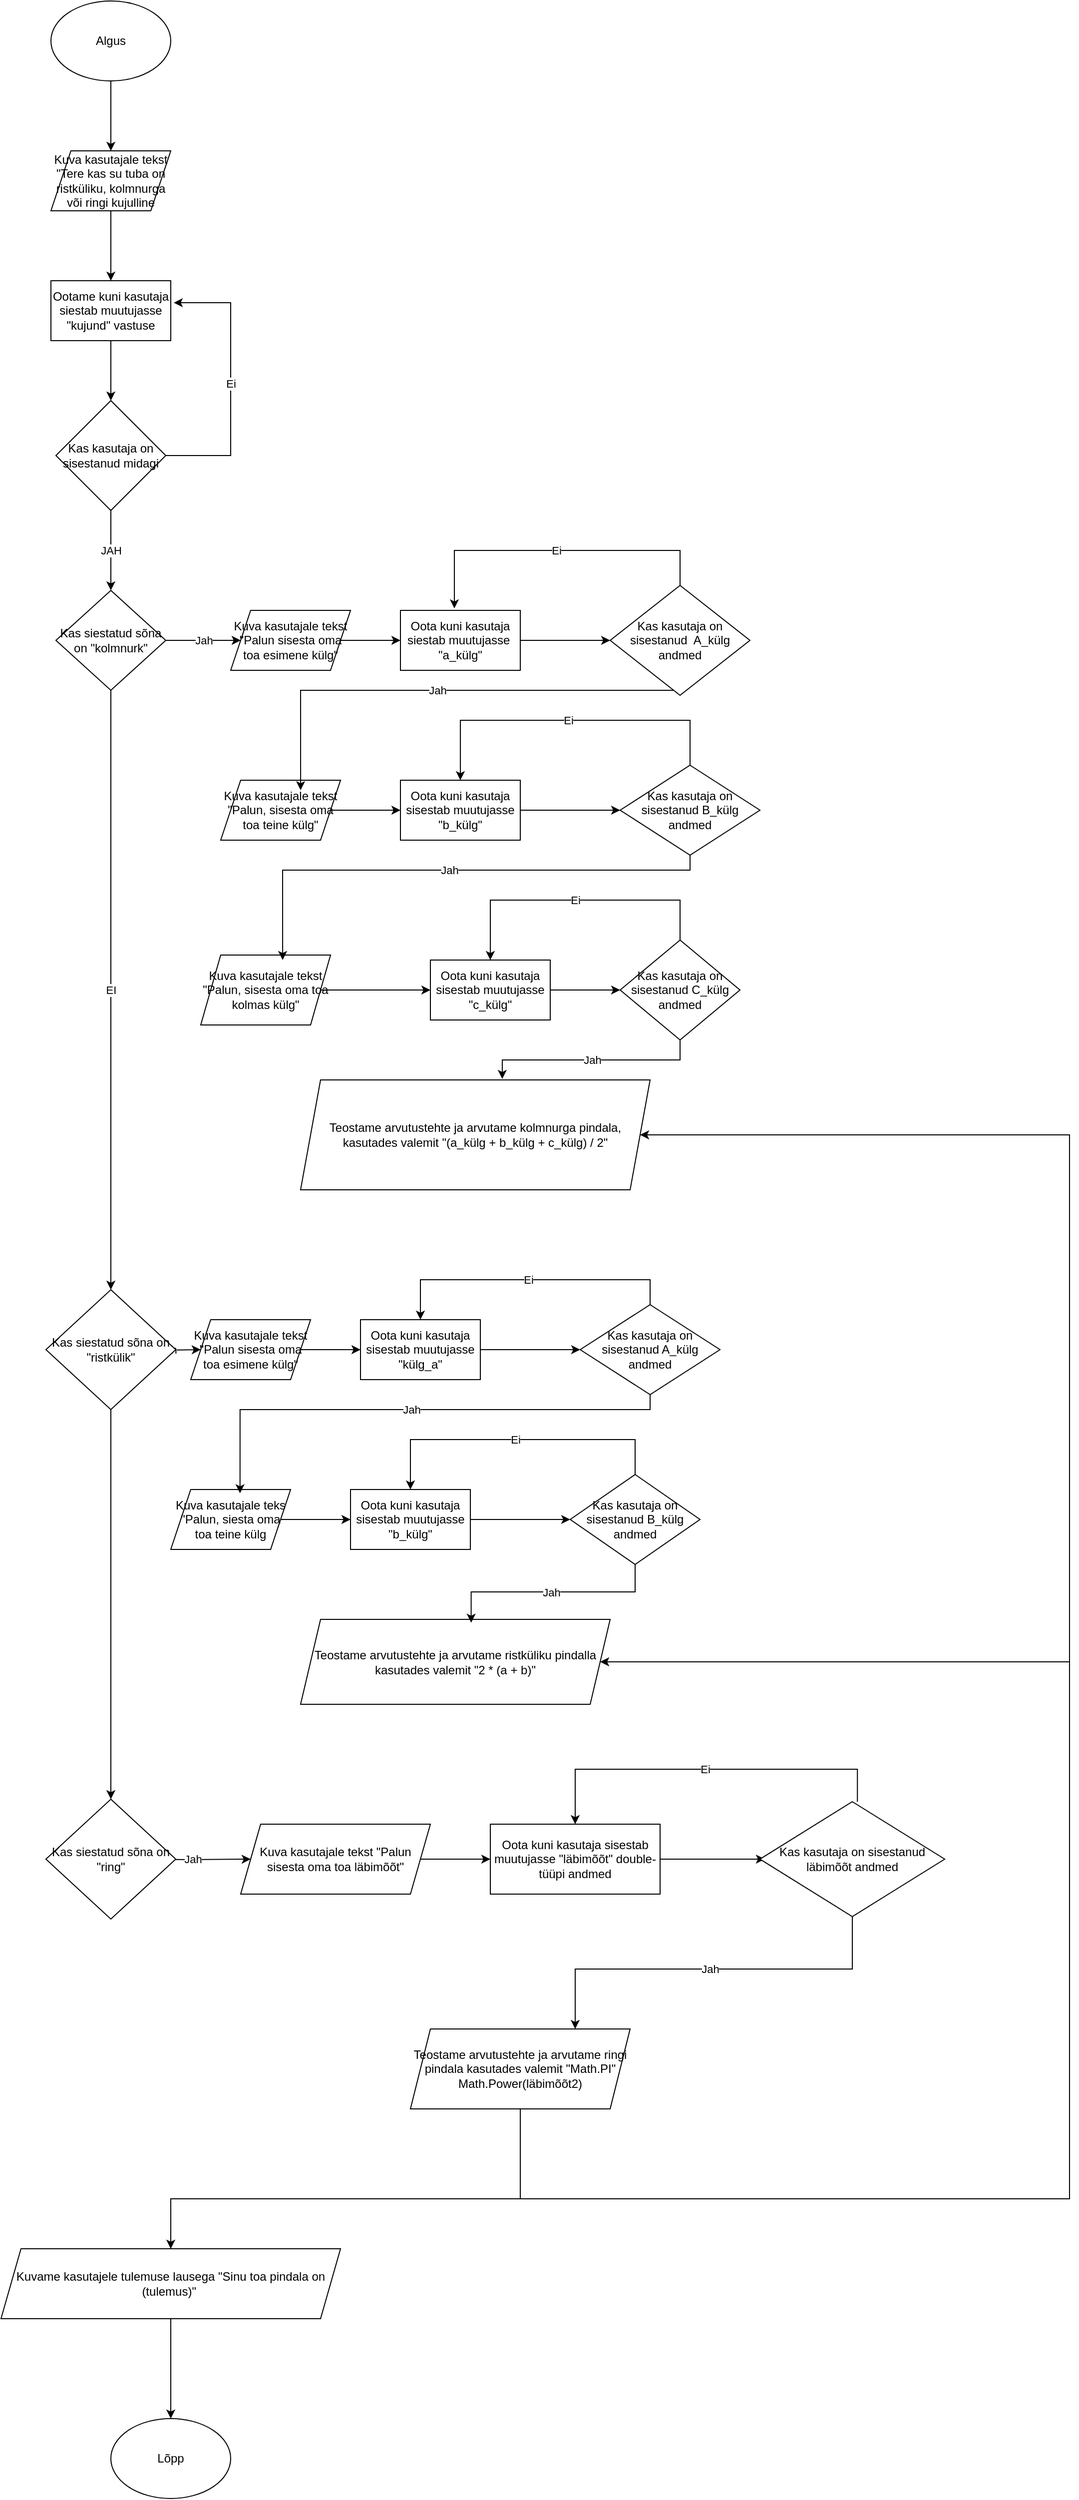 <mxfile version="26.0.9">
  <diagram id="C5RBs43oDa-KdzZeNtuy" name="Page-1">
    <mxGraphModel dx="1876" dy="2158" grid="1" gridSize="10" guides="1" tooltips="1" connect="1" arrows="1" fold="1" page="1" pageScale="1" pageWidth="3300" pageHeight="4681" math="0" shadow="0">
      <root>
        <mxCell id="WIyWlLk6GJQsqaUBKTNV-0" />
        <mxCell id="WIyWlLk6GJQsqaUBKTNV-1" parent="WIyWlLk6GJQsqaUBKTNV-0" />
        <mxCell id="GD1FmfuaZ8_6K8rAMP6k-2" value="" style="edgeStyle=orthogonalEdgeStyle;rounded=0;orthogonalLoop=1;jettySize=auto;html=1;" edge="1" parent="WIyWlLk6GJQsqaUBKTNV-1" source="GD1FmfuaZ8_6K8rAMP6k-0" target="GD1FmfuaZ8_6K8rAMP6k-1">
          <mxGeometry relative="1" as="geometry" />
        </mxCell>
        <mxCell id="GD1FmfuaZ8_6K8rAMP6k-0" value="Algus" style="ellipse;whiteSpace=wrap;html=1;" vertex="1" parent="WIyWlLk6GJQsqaUBKTNV-1">
          <mxGeometry x="240" y="40" width="120" height="80" as="geometry" />
        </mxCell>
        <mxCell id="GD1FmfuaZ8_6K8rAMP6k-28" value="" style="edgeStyle=orthogonalEdgeStyle;rounded=0;orthogonalLoop=1;jettySize=auto;html=1;" edge="1" parent="WIyWlLk6GJQsqaUBKTNV-1" source="GD1FmfuaZ8_6K8rAMP6k-1" target="GD1FmfuaZ8_6K8rAMP6k-27">
          <mxGeometry relative="1" as="geometry" />
        </mxCell>
        <mxCell id="GD1FmfuaZ8_6K8rAMP6k-1" value="Kuva kasutajale tekst &quot;Tere kas su tuba on ristküliku, kolmnurga või ringi kujulline" style="shape=parallelogram;perimeter=parallelogramPerimeter;whiteSpace=wrap;html=1;fixedSize=1;" vertex="1" parent="WIyWlLk6GJQsqaUBKTNV-1">
          <mxGeometry x="240" y="190" width="120" height="60" as="geometry" />
        </mxCell>
        <mxCell id="GD1FmfuaZ8_6K8rAMP6k-30" value="" style="edgeStyle=orthogonalEdgeStyle;rounded=0;orthogonalLoop=1;jettySize=auto;html=1;" edge="1" parent="WIyWlLk6GJQsqaUBKTNV-1" source="GD1FmfuaZ8_6K8rAMP6k-27" target="GD1FmfuaZ8_6K8rAMP6k-29">
          <mxGeometry relative="1" as="geometry" />
        </mxCell>
        <mxCell id="GD1FmfuaZ8_6K8rAMP6k-27" value="Ootame kuni kasutaja siestab muutujasse &quot;kujund&quot; vastuse" style="rounded=0;whiteSpace=wrap;html=1;" vertex="1" parent="WIyWlLk6GJQsqaUBKTNV-1">
          <mxGeometry x="240" y="320" width="120" height="60" as="geometry" />
        </mxCell>
        <mxCell id="GD1FmfuaZ8_6K8rAMP6k-33" value="JAH" style="edgeStyle=orthogonalEdgeStyle;rounded=0;orthogonalLoop=1;jettySize=auto;html=1;" edge="1" parent="WIyWlLk6GJQsqaUBKTNV-1" source="GD1FmfuaZ8_6K8rAMP6k-29" target="GD1FmfuaZ8_6K8rAMP6k-32">
          <mxGeometry relative="1" as="geometry" />
        </mxCell>
        <mxCell id="GD1FmfuaZ8_6K8rAMP6k-29" value="Kas kasutaja on sisestanud midagi" style="rhombus;whiteSpace=wrap;html=1;" vertex="1" parent="WIyWlLk6GJQsqaUBKTNV-1">
          <mxGeometry x="245" y="440" width="110" height="110" as="geometry" />
        </mxCell>
        <mxCell id="GD1FmfuaZ8_6K8rAMP6k-31" value="Ei" style="edgeStyle=orthogonalEdgeStyle;rounded=0;orthogonalLoop=1;jettySize=auto;html=1;entryX=1.025;entryY=0.367;entryDx=0;entryDy=0;entryPerimeter=0;" edge="1" parent="WIyWlLk6GJQsqaUBKTNV-1" source="GD1FmfuaZ8_6K8rAMP6k-29" target="GD1FmfuaZ8_6K8rAMP6k-27">
          <mxGeometry relative="1" as="geometry">
            <Array as="points">
              <mxPoint x="420" y="495" />
              <mxPoint x="420" y="342" />
            </Array>
          </mxGeometry>
        </mxCell>
        <mxCell id="GD1FmfuaZ8_6K8rAMP6k-35" value="EI" style="edgeStyle=orthogonalEdgeStyle;rounded=0;orthogonalLoop=1;jettySize=auto;html=1;" edge="1" parent="WIyWlLk6GJQsqaUBKTNV-1" source="GD1FmfuaZ8_6K8rAMP6k-32" target="GD1FmfuaZ8_6K8rAMP6k-34">
          <mxGeometry relative="1" as="geometry" />
        </mxCell>
        <mxCell id="GD1FmfuaZ8_6K8rAMP6k-37" value="Jah" style="edgeStyle=orthogonalEdgeStyle;rounded=0;orthogonalLoop=1;jettySize=auto;html=1;" edge="1" parent="WIyWlLk6GJQsqaUBKTNV-1" source="GD1FmfuaZ8_6K8rAMP6k-32" target="GD1FmfuaZ8_6K8rAMP6k-36">
          <mxGeometry relative="1" as="geometry" />
        </mxCell>
        <mxCell id="GD1FmfuaZ8_6K8rAMP6k-32" value="Kas siestatud sõna on &quot;kolmnurk&quot;" style="rhombus;whiteSpace=wrap;html=1;" vertex="1" parent="WIyWlLk6GJQsqaUBKTNV-1">
          <mxGeometry x="245" y="630" width="110" height="100" as="geometry" />
        </mxCell>
        <mxCell id="GD1FmfuaZ8_6K8rAMP6k-60" value="Jah" style="edgeStyle=orthogonalEdgeStyle;rounded=0;orthogonalLoop=1;jettySize=auto;html=1;" edge="1" parent="WIyWlLk6GJQsqaUBKTNV-1" target="GD1FmfuaZ8_6K8rAMP6k-59">
          <mxGeometry relative="1" as="geometry">
            <mxPoint x="325" y="1390" as="sourcePoint" />
          </mxGeometry>
        </mxCell>
        <mxCell id="GD1FmfuaZ8_6K8rAMP6k-88" value="" style="edgeStyle=orthogonalEdgeStyle;rounded=0;orthogonalLoop=1;jettySize=auto;html=1;" edge="1" parent="WIyWlLk6GJQsqaUBKTNV-1" source="GD1FmfuaZ8_6K8rAMP6k-34" target="GD1FmfuaZ8_6K8rAMP6k-75">
          <mxGeometry relative="1" as="geometry" />
        </mxCell>
        <mxCell id="GD1FmfuaZ8_6K8rAMP6k-34" value="Kas siestatud sõna on &quot;ristkülik&quot;" style="rhombus;whiteSpace=wrap;html=1;" vertex="1" parent="WIyWlLk6GJQsqaUBKTNV-1">
          <mxGeometry x="235" y="1330" width="130" height="120" as="geometry" />
        </mxCell>
        <mxCell id="GD1FmfuaZ8_6K8rAMP6k-39" value="" style="edgeStyle=orthogonalEdgeStyle;rounded=0;orthogonalLoop=1;jettySize=auto;html=1;" edge="1" parent="WIyWlLk6GJQsqaUBKTNV-1" source="GD1FmfuaZ8_6K8rAMP6k-36" target="GD1FmfuaZ8_6K8rAMP6k-38">
          <mxGeometry relative="1" as="geometry" />
        </mxCell>
        <mxCell id="GD1FmfuaZ8_6K8rAMP6k-36" value="Kuva kasutajale tekst &quot;Palun sisesta oma toa esimene külg&quot;" style="shape=parallelogram;perimeter=parallelogramPerimeter;whiteSpace=wrap;html=1;fixedSize=1;" vertex="1" parent="WIyWlLk6GJQsqaUBKTNV-1">
          <mxGeometry x="420" y="650" width="120" height="60" as="geometry" />
        </mxCell>
        <mxCell id="GD1FmfuaZ8_6K8rAMP6k-41" value="" style="edgeStyle=orthogonalEdgeStyle;rounded=0;orthogonalLoop=1;jettySize=auto;html=1;" edge="1" parent="WIyWlLk6GJQsqaUBKTNV-1" source="GD1FmfuaZ8_6K8rAMP6k-38" target="GD1FmfuaZ8_6K8rAMP6k-40">
          <mxGeometry relative="1" as="geometry" />
        </mxCell>
        <mxCell id="GD1FmfuaZ8_6K8rAMP6k-38" value="Oota kuni kasutaja siestab muutujasse&amp;nbsp;&lt;div&gt;&lt;span style=&quot;background-color: transparent; color: light-dark(rgb(0, 0, 0), rgb(255, 255, 255));&quot;&gt;&quot;a_külg&quot;&lt;/span&gt;&lt;br&gt;&lt;/div&gt;" style="rounded=0;whiteSpace=wrap;html=1;" vertex="1" parent="WIyWlLk6GJQsqaUBKTNV-1">
          <mxGeometry x="590" y="650" width="120" height="60" as="geometry" />
        </mxCell>
        <mxCell id="GD1FmfuaZ8_6K8rAMP6k-40" value="Kas kasutaja on sisestanud&amp;nbsp; A_külg andmed" style="rhombus;whiteSpace=wrap;html=1;rounded=0;" vertex="1" parent="WIyWlLk6GJQsqaUBKTNV-1">
          <mxGeometry x="800" y="625" width="140" height="110" as="geometry" />
        </mxCell>
        <mxCell id="GD1FmfuaZ8_6K8rAMP6k-42" value="Ei" style="edgeStyle=orthogonalEdgeStyle;rounded=0;orthogonalLoop=1;jettySize=auto;html=1;entryX=0.45;entryY=-0.033;entryDx=0;entryDy=0;entryPerimeter=0;" edge="1" parent="WIyWlLk6GJQsqaUBKTNV-1" source="GD1FmfuaZ8_6K8rAMP6k-40" target="GD1FmfuaZ8_6K8rAMP6k-38">
          <mxGeometry relative="1" as="geometry">
            <Array as="points">
              <mxPoint x="870" y="590" />
              <mxPoint x="644" y="590" />
            </Array>
          </mxGeometry>
        </mxCell>
        <mxCell id="GD1FmfuaZ8_6K8rAMP6k-62" value="" style="edgeStyle=orthogonalEdgeStyle;rounded=0;orthogonalLoop=1;jettySize=auto;html=1;" edge="1" parent="WIyWlLk6GJQsqaUBKTNV-1" source="GD1FmfuaZ8_6K8rAMP6k-59" target="GD1FmfuaZ8_6K8rAMP6k-61">
          <mxGeometry relative="1" as="geometry" />
        </mxCell>
        <mxCell id="GD1FmfuaZ8_6K8rAMP6k-59" value="Kuva kasutajale tekst &quot;Palun sisesta oma toa esimene külg&quot;" style="shape=parallelogram;perimeter=parallelogramPerimeter;whiteSpace=wrap;html=1;fixedSize=1;" vertex="1" parent="WIyWlLk6GJQsqaUBKTNV-1">
          <mxGeometry x="380" y="1360" width="120" height="60" as="geometry" />
        </mxCell>
        <mxCell id="GD1FmfuaZ8_6K8rAMP6k-64" value="" style="edgeStyle=orthogonalEdgeStyle;rounded=0;orthogonalLoop=1;jettySize=auto;html=1;" edge="1" parent="WIyWlLk6GJQsqaUBKTNV-1" source="GD1FmfuaZ8_6K8rAMP6k-61" target="GD1FmfuaZ8_6K8rAMP6k-63">
          <mxGeometry relative="1" as="geometry" />
        </mxCell>
        <mxCell id="GD1FmfuaZ8_6K8rAMP6k-61" value="Oota kuni kasutaja sisestab muutujasse &quot;külg_a&quot;" style="rounded=0;whiteSpace=wrap;html=1;" vertex="1" parent="WIyWlLk6GJQsqaUBKTNV-1">
          <mxGeometry x="550" y="1360" width="120" height="60" as="geometry" />
        </mxCell>
        <mxCell id="GD1FmfuaZ8_6K8rAMP6k-65" value="Ei" style="edgeStyle=orthogonalEdgeStyle;rounded=0;orthogonalLoop=1;jettySize=auto;html=1;" edge="1" parent="WIyWlLk6GJQsqaUBKTNV-1" source="GD1FmfuaZ8_6K8rAMP6k-63" target="GD1FmfuaZ8_6K8rAMP6k-61">
          <mxGeometry relative="1" as="geometry">
            <Array as="points">
              <mxPoint x="840" y="1320" />
              <mxPoint x="610" y="1320" />
            </Array>
          </mxGeometry>
        </mxCell>
        <mxCell id="GD1FmfuaZ8_6K8rAMP6k-63" value="Kas kasutaja on sisestanud A_külg&lt;div&gt;andmed&lt;/div&gt;" style="rhombus;whiteSpace=wrap;html=1;rounded=0;" vertex="1" parent="WIyWlLk6GJQsqaUBKTNV-1">
          <mxGeometry x="770" y="1345" width="140" height="90" as="geometry" />
        </mxCell>
        <mxCell id="GD1FmfuaZ8_6K8rAMP6k-78" value="Jah" style="edgeStyle=orthogonalEdgeStyle;rounded=0;orthogonalLoop=1;jettySize=auto;html=1;" edge="1" parent="WIyWlLk6GJQsqaUBKTNV-1" target="GD1FmfuaZ8_6K8rAMP6k-77">
          <mxGeometry relative="1" as="geometry">
            <mxPoint x="325" y="1900" as="sourcePoint" />
          </mxGeometry>
        </mxCell>
        <mxCell id="GD1FmfuaZ8_6K8rAMP6k-75" value="Kas siestatud sõna on &quot;ring&quot;" style="rhombus;whiteSpace=wrap;html=1;" vertex="1" parent="WIyWlLk6GJQsqaUBKTNV-1">
          <mxGeometry x="235" y="1840" width="130" height="120" as="geometry" />
        </mxCell>
        <mxCell id="GD1FmfuaZ8_6K8rAMP6k-80" value="" style="edgeStyle=orthogonalEdgeStyle;rounded=0;orthogonalLoop=1;jettySize=auto;html=1;" edge="1" parent="WIyWlLk6GJQsqaUBKTNV-1" source="GD1FmfuaZ8_6K8rAMP6k-77" target="GD1FmfuaZ8_6K8rAMP6k-79">
          <mxGeometry relative="1" as="geometry" />
        </mxCell>
        <mxCell id="GD1FmfuaZ8_6K8rAMP6k-77" value="Kuva kasutajale tekst &quot;Palun sisesta oma toa läbimõõt&quot;" style="shape=parallelogram;perimeter=parallelogramPerimeter;whiteSpace=wrap;html=1;fixedSize=1;" vertex="1" parent="WIyWlLk6GJQsqaUBKTNV-1">
          <mxGeometry x="430" y="1865" width="190" height="70" as="geometry" />
        </mxCell>
        <mxCell id="GD1FmfuaZ8_6K8rAMP6k-82" value="" style="edgeStyle=orthogonalEdgeStyle;rounded=0;orthogonalLoop=1;jettySize=auto;html=1;" edge="1" parent="WIyWlLk6GJQsqaUBKTNV-1" source="GD1FmfuaZ8_6K8rAMP6k-79">
          <mxGeometry relative="1" as="geometry">
            <mxPoint x="955" y="1900" as="targetPoint" />
          </mxGeometry>
        </mxCell>
        <mxCell id="GD1FmfuaZ8_6K8rAMP6k-79" value="Oota kuni kasutaja sisestab muutujasse &quot;läbimõõt&quot; double-tüüpi andmed" style="whiteSpace=wrap;html=1;" vertex="1" parent="WIyWlLk6GJQsqaUBKTNV-1">
          <mxGeometry x="680" y="1865" width="170" height="70" as="geometry" />
        </mxCell>
        <mxCell id="GD1FmfuaZ8_6K8rAMP6k-83" value="Ei" style="edgeStyle=orthogonalEdgeStyle;rounded=0;orthogonalLoop=1;jettySize=auto;html=1;" edge="1" parent="WIyWlLk6GJQsqaUBKTNV-1" target="GD1FmfuaZ8_6K8rAMP6k-79">
          <mxGeometry relative="1" as="geometry">
            <mxPoint x="1047.6" y="1842.562" as="sourcePoint" />
            <Array as="points">
              <mxPoint x="1048" y="1810" />
              <mxPoint x="765" y="1810" />
            </Array>
          </mxGeometry>
        </mxCell>
        <mxCell id="GD1FmfuaZ8_6K8rAMP6k-151" value="Jah" style="edgeStyle=orthogonalEdgeStyle;rounded=0;orthogonalLoop=1;jettySize=auto;html=1;entryX=0.75;entryY=0;entryDx=0;entryDy=0;" edge="1" parent="WIyWlLk6GJQsqaUBKTNV-1" source="GD1FmfuaZ8_6K8rAMP6k-81" target="GD1FmfuaZ8_6K8rAMP6k-149">
          <mxGeometry relative="1" as="geometry">
            <Array as="points">
              <mxPoint x="1042" y="2010" />
              <mxPoint x="765" y="2010" />
            </Array>
          </mxGeometry>
        </mxCell>
        <mxCell id="GD1FmfuaZ8_6K8rAMP6k-81" value="Kas kasutaja on sisestanud läbimõõt andmed" style="rhombus;whiteSpace=wrap;html=1;" vertex="1" parent="WIyWlLk6GJQsqaUBKTNV-1">
          <mxGeometry x="950" y="1842.5" width="185" height="115" as="geometry" />
        </mxCell>
        <mxCell id="GD1FmfuaZ8_6K8rAMP6k-96" value="" style="edgeStyle=orthogonalEdgeStyle;rounded=0;orthogonalLoop=1;jettySize=auto;html=1;" edge="1" source="GD1FmfuaZ8_6K8rAMP6k-97" target="GD1FmfuaZ8_6K8rAMP6k-99" parent="WIyWlLk6GJQsqaUBKTNV-1">
          <mxGeometry relative="1" as="geometry" />
        </mxCell>
        <mxCell id="GD1FmfuaZ8_6K8rAMP6k-97" value="Kuva kasutajale tekst &quot;Palun, sisesta oma toa teine külg&quot;" style="shape=parallelogram;perimeter=parallelogramPerimeter;whiteSpace=wrap;html=1;fixedSize=1;" vertex="1" parent="WIyWlLk6GJQsqaUBKTNV-1">
          <mxGeometry x="410" y="820" width="120" height="60" as="geometry" />
        </mxCell>
        <mxCell id="GD1FmfuaZ8_6K8rAMP6k-98" value="" style="edgeStyle=orthogonalEdgeStyle;rounded=0;orthogonalLoop=1;jettySize=auto;html=1;" edge="1" source="GD1FmfuaZ8_6K8rAMP6k-99" target="GD1FmfuaZ8_6K8rAMP6k-102" parent="WIyWlLk6GJQsqaUBKTNV-1">
          <mxGeometry relative="1" as="geometry" />
        </mxCell>
        <mxCell id="GD1FmfuaZ8_6K8rAMP6k-99" value="Oota kuni kasutaja sisestab muutujasse &quot;b_külg&quot;" style="rounded=0;whiteSpace=wrap;html=1;" vertex="1" parent="WIyWlLk6GJQsqaUBKTNV-1">
          <mxGeometry x="590" y="820" width="120" height="60" as="geometry" />
        </mxCell>
        <mxCell id="GD1FmfuaZ8_6K8rAMP6k-100" value="Ei" style="edgeStyle=orthogonalEdgeStyle;rounded=0;orthogonalLoop=1;jettySize=auto;html=1;" edge="1" source="GD1FmfuaZ8_6K8rAMP6k-102" target="GD1FmfuaZ8_6K8rAMP6k-99" parent="WIyWlLk6GJQsqaUBKTNV-1">
          <mxGeometry relative="1" as="geometry">
            <Array as="points">
              <mxPoint x="880" y="760" />
              <mxPoint x="650" y="760" />
            </Array>
          </mxGeometry>
        </mxCell>
        <mxCell id="GD1FmfuaZ8_6K8rAMP6k-102" value="Kas kasutaja on sisestanud B_külg andmed" style="rhombus;whiteSpace=wrap;html=1;rounded=0;" vertex="1" parent="WIyWlLk6GJQsqaUBKTNV-1">
          <mxGeometry x="810" y="805" width="140" height="90" as="geometry" />
        </mxCell>
        <mxCell id="GD1FmfuaZ8_6K8rAMP6k-103" value="" style="edgeStyle=orthogonalEdgeStyle;rounded=0;orthogonalLoop=1;jettySize=auto;html=1;" edge="1" source="GD1FmfuaZ8_6K8rAMP6k-104" target="GD1FmfuaZ8_6K8rAMP6k-106" parent="WIyWlLk6GJQsqaUBKTNV-1">
          <mxGeometry relative="1" as="geometry" />
        </mxCell>
        <mxCell id="GD1FmfuaZ8_6K8rAMP6k-104" value="Kuva kasutajale tekst &quot;Palun, sisesta oma toa kolmas külg&quot;" style="shape=parallelogram;perimeter=parallelogramPerimeter;whiteSpace=wrap;html=1;fixedSize=1;" vertex="1" parent="WIyWlLk6GJQsqaUBKTNV-1">
          <mxGeometry x="390" y="995" width="130" height="70" as="geometry" />
        </mxCell>
        <mxCell id="GD1FmfuaZ8_6K8rAMP6k-105" value="" style="edgeStyle=orthogonalEdgeStyle;rounded=0;orthogonalLoop=1;jettySize=auto;html=1;" edge="1" source="GD1FmfuaZ8_6K8rAMP6k-106" target="GD1FmfuaZ8_6K8rAMP6k-109" parent="WIyWlLk6GJQsqaUBKTNV-1">
          <mxGeometry relative="1" as="geometry" />
        </mxCell>
        <mxCell id="GD1FmfuaZ8_6K8rAMP6k-106" value="Oota kuni kasutaja sisestab muutujasse &quot;c_külg&quot;" style="rounded=0;whiteSpace=wrap;html=1;" vertex="1" parent="WIyWlLk6GJQsqaUBKTNV-1">
          <mxGeometry x="620" y="1000" width="120" height="60" as="geometry" />
        </mxCell>
        <mxCell id="GD1FmfuaZ8_6K8rAMP6k-107" value="Ei" style="edgeStyle=orthogonalEdgeStyle;rounded=0;orthogonalLoop=1;jettySize=auto;html=1;" edge="1" source="GD1FmfuaZ8_6K8rAMP6k-109" target="GD1FmfuaZ8_6K8rAMP6k-106" parent="WIyWlLk6GJQsqaUBKTNV-1">
          <mxGeometry relative="1" as="geometry">
            <Array as="points">
              <mxPoint x="870" y="940" />
              <mxPoint x="680" y="940" />
            </Array>
          </mxGeometry>
        </mxCell>
        <mxCell id="GD1FmfuaZ8_6K8rAMP6k-109" value="Kas kasutaja on sisestanud C_külg andmed" style="rhombus;whiteSpace=wrap;html=1;" vertex="1" parent="WIyWlLk6GJQsqaUBKTNV-1">
          <mxGeometry x="810" y="980" width="120" height="100" as="geometry" />
        </mxCell>
        <mxCell id="GD1FmfuaZ8_6K8rAMP6k-110" value="Teostame arvutustehte ja arvutame kolmnurga pindala, kasutades valemit &quot;(a_külg + b_külg + c_külg) / 2&quot;" style="shape=parallelogram;perimeter=parallelogramPerimeter;whiteSpace=wrap;html=1;fixedSize=1;" vertex="1" parent="WIyWlLk6GJQsqaUBKTNV-1">
          <mxGeometry x="490" y="1120" width="350" height="110" as="geometry" />
        </mxCell>
        <mxCell id="GD1FmfuaZ8_6K8rAMP6k-112" value="Jah" style="edgeStyle=orthogonalEdgeStyle;rounded=0;orthogonalLoop=1;jettySize=auto;html=1;entryX=0.667;entryY=0.167;entryDx=0;entryDy=0;entryPerimeter=0;" edge="1" parent="WIyWlLk6GJQsqaUBKTNV-1" source="GD1FmfuaZ8_6K8rAMP6k-40" target="GD1FmfuaZ8_6K8rAMP6k-97">
          <mxGeometry relative="1" as="geometry">
            <Array as="points">
              <mxPoint x="490" y="730" />
            </Array>
          </mxGeometry>
        </mxCell>
        <mxCell id="GD1FmfuaZ8_6K8rAMP6k-113" value="Jah" style="edgeStyle=orthogonalEdgeStyle;rounded=0;orthogonalLoop=1;jettySize=auto;html=1;entryX=0.631;entryY=0.071;entryDx=0;entryDy=0;entryPerimeter=0;" edge="1" parent="WIyWlLk6GJQsqaUBKTNV-1" source="GD1FmfuaZ8_6K8rAMP6k-102" target="GD1FmfuaZ8_6K8rAMP6k-104">
          <mxGeometry relative="1" as="geometry">
            <Array as="points">
              <mxPoint x="880" y="910" />
              <mxPoint x="472" y="910" />
            </Array>
          </mxGeometry>
        </mxCell>
        <mxCell id="GD1FmfuaZ8_6K8rAMP6k-114" value="Jah" style="edgeStyle=orthogonalEdgeStyle;rounded=0;orthogonalLoop=1;jettySize=auto;html=1;entryX=0.577;entryY=-0.009;entryDx=0;entryDy=0;entryPerimeter=0;" edge="1" parent="WIyWlLk6GJQsqaUBKTNV-1" source="GD1FmfuaZ8_6K8rAMP6k-109" target="GD1FmfuaZ8_6K8rAMP6k-110">
          <mxGeometry relative="1" as="geometry" />
        </mxCell>
        <mxCell id="GD1FmfuaZ8_6K8rAMP6k-122" value="" style="edgeStyle=orthogonalEdgeStyle;rounded=0;orthogonalLoop=1;jettySize=auto;html=1;" edge="1" source="GD1FmfuaZ8_6K8rAMP6k-123" target="GD1FmfuaZ8_6K8rAMP6k-125" parent="WIyWlLk6GJQsqaUBKTNV-1">
          <mxGeometry relative="1" as="geometry" />
        </mxCell>
        <mxCell id="GD1FmfuaZ8_6K8rAMP6k-123" value="Kuva kasutajale teks &quot;Palun, siesta oma toa teine külg" style="shape=parallelogram;perimeter=parallelogramPerimeter;whiteSpace=wrap;html=1;fixedSize=1;" vertex="1" parent="WIyWlLk6GJQsqaUBKTNV-1">
          <mxGeometry x="360" y="1530" width="120" height="60" as="geometry" />
        </mxCell>
        <mxCell id="GD1FmfuaZ8_6K8rAMP6k-124" value="" style="edgeStyle=orthogonalEdgeStyle;rounded=0;orthogonalLoop=1;jettySize=auto;html=1;" edge="1" source="GD1FmfuaZ8_6K8rAMP6k-125" target="GD1FmfuaZ8_6K8rAMP6k-128" parent="WIyWlLk6GJQsqaUBKTNV-1">
          <mxGeometry relative="1" as="geometry" />
        </mxCell>
        <mxCell id="GD1FmfuaZ8_6K8rAMP6k-125" value="Oota kuni kasutaja sisestab muutujasse &quot;b_külg&quot;" style="rounded=0;whiteSpace=wrap;html=1;" vertex="1" parent="WIyWlLk6GJQsqaUBKTNV-1">
          <mxGeometry x="540" y="1530" width="120" height="60" as="geometry" />
        </mxCell>
        <mxCell id="GD1FmfuaZ8_6K8rAMP6k-126" value="Ei" style="edgeStyle=orthogonalEdgeStyle;rounded=0;orthogonalLoop=1;jettySize=auto;html=1;" edge="1" source="GD1FmfuaZ8_6K8rAMP6k-128" target="GD1FmfuaZ8_6K8rAMP6k-125" parent="WIyWlLk6GJQsqaUBKTNV-1">
          <mxGeometry relative="1" as="geometry">
            <Array as="points">
              <mxPoint x="825" y="1480" />
              <mxPoint x="600" y="1480" />
            </Array>
          </mxGeometry>
        </mxCell>
        <mxCell id="GD1FmfuaZ8_6K8rAMP6k-128" value="Kas kasutaja on sisestanud B_külg&lt;div&gt;andmed&lt;/div&gt;" style="rhombus;whiteSpace=wrap;html=1;rounded=0;" vertex="1" parent="WIyWlLk6GJQsqaUBKTNV-1">
          <mxGeometry x="760" y="1515" width="130" height="90" as="geometry" />
        </mxCell>
        <mxCell id="GD1FmfuaZ8_6K8rAMP6k-129" value="Teostame arvutustehte ja arvutame ristküliku pindalla kasutades valemit &quot;2 * (a + b)&quot;" style="shape=parallelogram;perimeter=parallelogramPerimeter;whiteSpace=wrap;html=1;fixedSize=1;" vertex="1" parent="WIyWlLk6GJQsqaUBKTNV-1">
          <mxGeometry x="490" y="1660" width="310" height="85" as="geometry" />
        </mxCell>
        <mxCell id="GD1FmfuaZ8_6K8rAMP6k-130" value="Jah" style="edgeStyle=orthogonalEdgeStyle;rounded=0;orthogonalLoop=1;jettySize=auto;html=1;entryX=0.578;entryY=0.063;entryDx=0;entryDy=0;entryPerimeter=0;" edge="1" parent="WIyWlLk6GJQsqaUBKTNV-1" source="GD1FmfuaZ8_6K8rAMP6k-63" target="GD1FmfuaZ8_6K8rAMP6k-123">
          <mxGeometry relative="1" as="geometry">
            <Array as="points">
              <mxPoint x="840" y="1450" />
              <mxPoint x="429" y="1450" />
            </Array>
          </mxGeometry>
        </mxCell>
        <mxCell id="GD1FmfuaZ8_6K8rAMP6k-131" value="Jah" style="edgeStyle=orthogonalEdgeStyle;rounded=0;orthogonalLoop=1;jettySize=auto;html=1;entryX=0.551;entryY=0.039;entryDx=0;entryDy=0;entryPerimeter=0;" edge="1" parent="WIyWlLk6GJQsqaUBKTNV-1" source="GD1FmfuaZ8_6K8rAMP6k-128" target="GD1FmfuaZ8_6K8rAMP6k-129">
          <mxGeometry relative="1" as="geometry" />
        </mxCell>
        <mxCell id="GD1FmfuaZ8_6K8rAMP6k-156" style="edgeStyle=orthogonalEdgeStyle;rounded=0;orthogonalLoop=1;jettySize=auto;html=1;entryX=0.5;entryY=0;entryDx=0;entryDy=0;" edge="1" parent="WIyWlLk6GJQsqaUBKTNV-1" source="GD1FmfuaZ8_6K8rAMP6k-149" target="GD1FmfuaZ8_6K8rAMP6k-152">
          <mxGeometry relative="1" as="geometry">
            <Array as="points">
              <mxPoint x="710" y="2240" />
              <mxPoint x="360" y="2240" />
            </Array>
          </mxGeometry>
        </mxCell>
        <mxCell id="GD1FmfuaZ8_6K8rAMP6k-149" value="Teostame arvutustehte ja arvutame ringi pindala kasutades valemit &quot;Math.PI&quot; Math.Power(läbimõõt2)" style="shape=parallelogram;perimeter=parallelogramPerimeter;whiteSpace=wrap;html=1;fixedSize=1;" vertex="1" parent="WIyWlLk6GJQsqaUBKTNV-1">
          <mxGeometry x="600" y="2070" width="220" height="80" as="geometry" />
        </mxCell>
        <mxCell id="GD1FmfuaZ8_6K8rAMP6k-154" value="" style="edgeStyle=orthogonalEdgeStyle;rounded=0;orthogonalLoop=1;jettySize=auto;html=1;" edge="1" parent="WIyWlLk6GJQsqaUBKTNV-1" source="GD1FmfuaZ8_6K8rAMP6k-152" target="GD1FmfuaZ8_6K8rAMP6k-153">
          <mxGeometry relative="1" as="geometry" />
        </mxCell>
        <mxCell id="GD1FmfuaZ8_6K8rAMP6k-157" style="edgeStyle=orthogonalEdgeStyle;rounded=0;orthogonalLoop=1;jettySize=auto;html=1;entryX=1;entryY=0.5;entryDx=0;entryDy=0;" edge="1" parent="WIyWlLk6GJQsqaUBKTNV-1" source="GD1FmfuaZ8_6K8rAMP6k-152" target="GD1FmfuaZ8_6K8rAMP6k-129">
          <mxGeometry relative="1" as="geometry">
            <Array as="points">
              <mxPoint x="360" y="2240" />
              <mxPoint x="1260" y="2240" />
              <mxPoint x="1260" y="1703" />
            </Array>
          </mxGeometry>
        </mxCell>
        <mxCell id="GD1FmfuaZ8_6K8rAMP6k-158" style="edgeStyle=orthogonalEdgeStyle;rounded=0;orthogonalLoop=1;jettySize=auto;html=1;entryX=1;entryY=0.5;entryDx=0;entryDy=0;" edge="1" parent="WIyWlLk6GJQsqaUBKTNV-1" source="GD1FmfuaZ8_6K8rAMP6k-152" target="GD1FmfuaZ8_6K8rAMP6k-110">
          <mxGeometry relative="1" as="geometry">
            <Array as="points">
              <mxPoint x="360" y="2240" />
              <mxPoint x="1260" y="2240" />
              <mxPoint x="1260" y="1175" />
            </Array>
          </mxGeometry>
        </mxCell>
        <mxCell id="GD1FmfuaZ8_6K8rAMP6k-152" value="Kuvame kasutajele tulemuse lausega &quot;Sinu toa pindala on (tulemus)&quot;&amp;nbsp;" style="shape=parallelogram;perimeter=parallelogramPerimeter;whiteSpace=wrap;html=1;fixedSize=1;" vertex="1" parent="WIyWlLk6GJQsqaUBKTNV-1">
          <mxGeometry x="190" y="2290" width="340" height="70" as="geometry" />
        </mxCell>
        <mxCell id="GD1FmfuaZ8_6K8rAMP6k-153" value="Lõpp" style="ellipse;whiteSpace=wrap;html=1;" vertex="1" parent="WIyWlLk6GJQsqaUBKTNV-1">
          <mxGeometry x="300" y="2460" width="120" height="80" as="geometry" />
        </mxCell>
      </root>
    </mxGraphModel>
  </diagram>
</mxfile>
